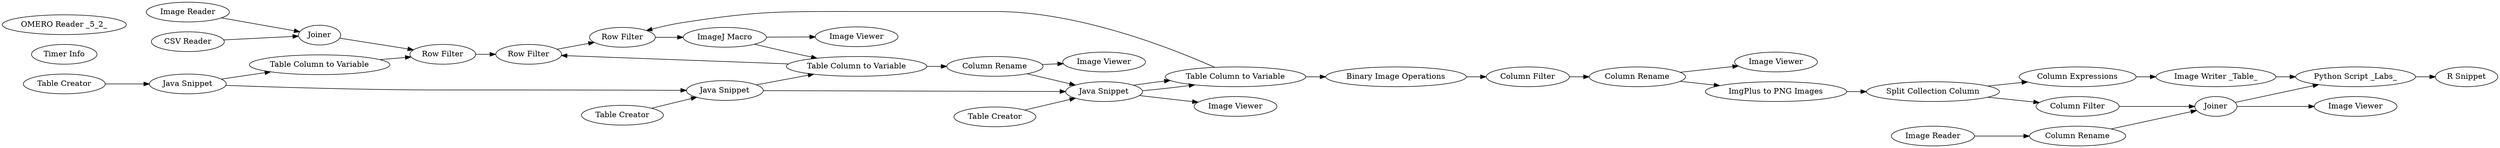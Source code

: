 digraph {
	20 [label="Image Reader"]
	21 [label="CSV Reader"]
	22 [label=Joiner]
	30 [label=Splitter]
	31 [label="Global Thresholder"]
	33 [label="Binary Image Operations"]
	34 [label="Binary Image Operations"]
	35 [label="Column Filter"]
	36 [label="Column Rename"]
	37 [label="Image Viewer"]
	39 [label="Timer Info"]
	40 [label="OMERO Reader _5_2_"]
	44 [label="ImageJ Macro"]
	50 [label="Column Rename"]
	57 [label=" ImgPlus to PNG Images "]
	62 [label=Joiner]
	63 [label="Image Reader"]
	66 [label="Column Rename"]
	71 [label="Python Script _Labs_"]
	72 [label="R Snippet"]
	74 [label="Split Collection Column"]
	75 [label="Column Expressions"]
	76 [label="Column Filter"]
	1 [label="Java Snippet"]
	2 [label="Table Creator"]
	23 [label="Row Filter"]
	24 [label="Row Filter"]
	25 [label="Row Filter"]
	27 [label="Table Column to Variable"]
	28 [label="Java Snippet"]
	29 [label="Table Creator"]
	30 [label="Table Column to Variable"]
	31 [label="Java Snippet"]
	32 [label="Table Creator"]
	33 [label="Table Column to Variable"]
	78 [label="Image Writer _Table_"]
	79 [label="Image Viewer"]
	80 [label="Image Viewer"]
	81 [label="Image Viewer"]
	82 [label="Image Viewer"]
	1 -> 27
	1 -> 28
	2 -> 1
	23 -> 24
	24 -> 25
	27 -> 23
	28 -> 30
	28 -> 31
	29 -> 28
	30 -> 24
	31 -> 33
	32 -> 31
	33 -> 25
	20 -> 22
	21 -> 22
	22 -> 23
	30 -> 50
	31 -> 79
	31 -> 33
	33 -> 34
	34 -> 35
	35 -> 36
	36 -> 37
	36 -> 57
	44 -> 30
	44 -> 80
	50 -> 81
	50 -> 31
	57 -> 74
	62 -> 82
	62 -> 71
	63 -> 66
	66 -> 62
	71 -> 72
	74 -> 75
	74 -> 76
	75 -> 78
	76 -> 62
	25 -> 44
	78 -> 71
	rankdir=LR
}

